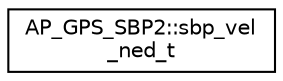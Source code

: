 digraph "Graphical Class Hierarchy"
{
 // INTERACTIVE_SVG=YES
  edge [fontname="Helvetica",fontsize="10",labelfontname="Helvetica",labelfontsize="10"];
  node [fontname="Helvetica",fontsize="10",shape=record];
  rankdir="LR";
  Node1 [label="AP_GPS_SBP2::sbp_vel\l_ned_t",height=0.2,width=0.4,color="black", fillcolor="white", style="filled",URL="$structAP__GPS__SBP2_1_1sbp__vel__ned__t.html"];
}
